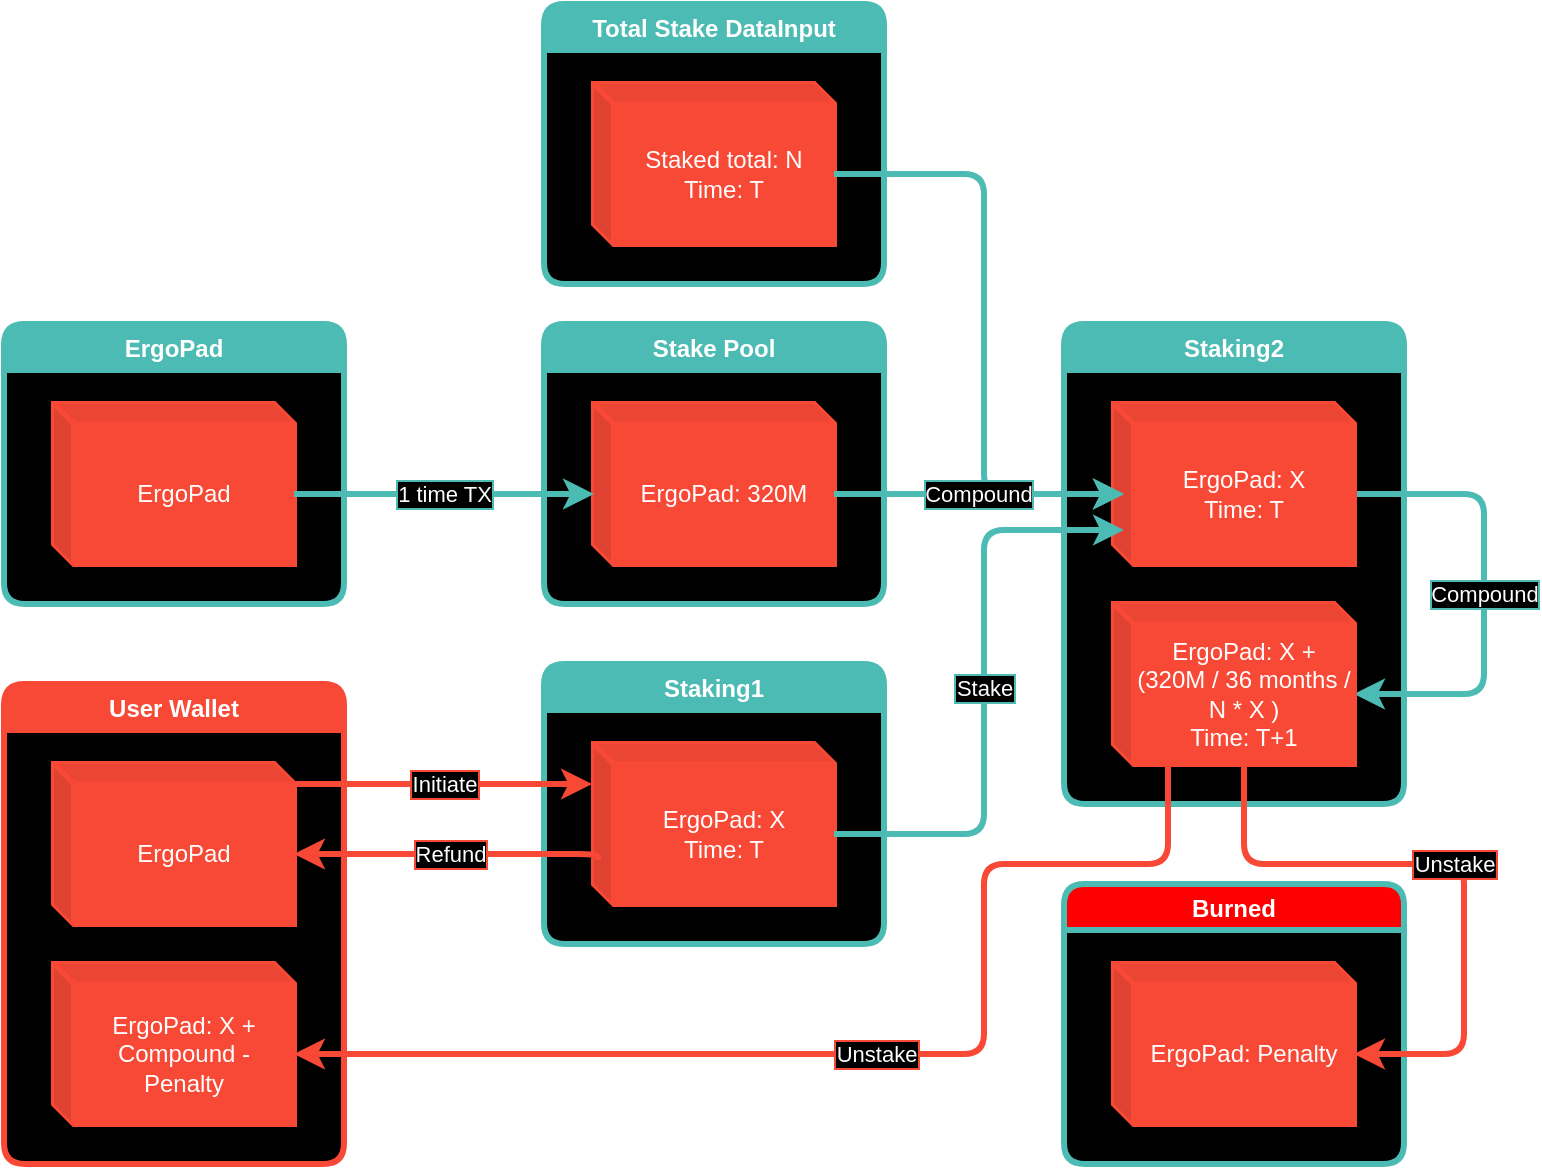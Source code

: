 <mxfile version="16.1.2" type="device"><diagram id="QOwcaWJ8UAR32Rd_rkUK" name="Page-1"><mxGraphModel dx="1102" dy="875" grid="1" gridSize="10" guides="1" tooltips="1" connect="1" arrows="1" fold="1" page="1" pageScale="1" pageWidth="850" pageHeight="1100" math="0" shadow="0"><root><mxCell id="0"/><mxCell id="1" parent="0"/><mxCell id="I0hiN1EPHC9cmtYxYzsP-1" value="User Wallet" style="swimlane;container=1;collapsible=0;fillColor=#F84936;swimlaneLine=1;rounded=1;swimlaneFillColor=#000000;fontColor=#FFFFFF;labelBorderColor=none;strokeColor=#F84936;strokeWidth=3;" parent="1" vertex="1"><mxGeometry x="70" y="350" width="170" height="240" as="geometry"/></mxCell><mxCell id="I0hiN1EPHC9cmtYxYzsP-4" value="ErgoPad" style="shape=cube;whiteSpace=wrap;html=1;boundedLbl=1;backgroundOutline=1;darkOpacity=0.05;darkOpacity2=0.1;rounded=1;labelBorderColor=none;fontColor=#FFFFFF;strokeColor=#F84936;strokeWidth=3;fillColor=#F84936;size=10;" parent="I0hiN1EPHC9cmtYxYzsP-1" vertex="1"><mxGeometry x="25" y="40" width="120" height="80" as="geometry"/></mxCell><mxCell id="1UDLFsFegCENMeIGpgEX-13" value="ErgoPad: X + Compound - Penalty" style="shape=cube;whiteSpace=wrap;html=1;boundedLbl=1;backgroundOutline=1;darkOpacity=0.05;darkOpacity2=0.1;rounded=1;labelBorderColor=none;fontColor=#FFFFFF;strokeColor=#F84936;strokeWidth=3;fillColor=#F84936;size=10;" vertex="1" parent="I0hiN1EPHC9cmtYxYzsP-1"><mxGeometry x="25" y="140" width="120" height="80" as="geometry"/></mxCell><mxCell id="I0hiN1EPHC9cmtYxYzsP-2" value="ErgoPad" style="swimlane;container=1;collapsible=0;fillColor=#4CBBB4;swimlaneLine=1;rounded=1;swimlaneFillColor=#000000;fontColor=#FFFFFF;labelBorderColor=none;strokeColor=#4CBBB4;strokeWidth=3;" parent="1" vertex="1"><mxGeometry x="70" y="170" width="170" height="140" as="geometry"/></mxCell><mxCell id="I0hiN1EPHC9cmtYxYzsP-6" value="ErgoPad" style="shape=cube;whiteSpace=wrap;html=1;boundedLbl=1;backgroundOutline=1;darkOpacity=0.05;darkOpacity2=0.1;rounded=1;labelBorderColor=none;fontColor=#FFFFFF;strokeColor=#F84936;strokeWidth=3;fillColor=#F84936;size=10;" parent="I0hiN1EPHC9cmtYxYzsP-2" vertex="1"><mxGeometry x="25" y="40" width="120" height="80" as="geometry"/></mxCell><mxCell id="I0hiN1EPHC9cmtYxYzsP-3" value="Staking1" style="swimlane;container=1;collapsible=0;fillColor=#4CBBB4;swimlaneLine=1;rounded=1;swimlaneFillColor=#000000;fontColor=#FFFFFF;labelBorderColor=none;strokeColor=#4CBBB4;strokeWidth=3;" parent="1" vertex="1"><mxGeometry x="340" y="340" width="170" height="140" as="geometry"/></mxCell><mxCell id="I0hiN1EPHC9cmtYxYzsP-5" value="ErgoPad: X&lt;br&gt;Time: T" style="shape=cube;whiteSpace=wrap;html=1;boundedLbl=1;backgroundOutline=1;darkOpacity=0.05;darkOpacity2=0.1;rounded=1;labelBorderColor=none;fontColor=#FFFFFF;strokeColor=#F84936;strokeWidth=3;fillColor=#F84936;size=10;" parent="I0hiN1EPHC9cmtYxYzsP-3" vertex="1"><mxGeometry x="25" y="40" width="120" height="80" as="geometry"/></mxCell><mxCell id="I0hiN1EPHC9cmtYxYzsP-9" value="Initiate" style="edgeStyle=orthogonalEdgeStyle;rounded=1;orthogonalLoop=1;jettySize=auto;exitX=0;exitY=0;exitDx=120;exitDy=10;exitPerimeter=0;fontColor=#FFFFFF;strokeWidth=3;strokeColor=#F84936;labelBackgroundColor=#000000;labelBorderColor=#F84936;spacing=2;html=1;spacingTop=0;" parent="1" source="I0hiN1EPHC9cmtYxYzsP-4" edge="1"><mxGeometry relative="1" as="geometry"><Array as="points"><mxPoint x="364" y="400"/></Array><mxPoint x="364" y="400" as="targetPoint"/></mxGeometry></mxCell><mxCell id="I0hiN1EPHC9cmtYxYzsP-15" value="Refund" style="edgeStyle=orthogonalEdgeStyle;rounded=1;orthogonalLoop=1;jettySize=auto;html=1;entryX=0;entryY=0;entryDx=120;entryDy=45;entryPerimeter=0;fontColor=#FFFFFF;strokeWidth=3;strokeColor=#F84936;labelBackgroundColor=#000000;labelBorderColor=#F84936;exitX=0.017;exitY=0.725;exitDx=0;exitDy=0;exitPerimeter=0;" parent="1" source="I0hiN1EPHC9cmtYxYzsP-5" target="I0hiN1EPHC9cmtYxYzsP-4" edge="1"><mxGeometry relative="1" as="geometry"><mxPoint x="360" y="435" as="sourcePoint"/><mxPoint x="749.04" y="310.0" as="targetPoint"/><Array as="points"><mxPoint x="367" y="435"/></Array></mxGeometry></mxCell><mxCell id="8tIXJ-7l0-ROnwXEZp2_-1" value="Staking2" style="swimlane;container=1;collapsible=0;fillColor=#4CBBB4;swimlaneLine=1;rounded=1;swimlaneFillColor=#000000;fontColor=#FFFFFF;labelBorderColor=none;strokeColor=#4CBBB4;strokeWidth=3;" parent="1" vertex="1"><mxGeometry x="600" y="170" width="170" height="240" as="geometry"/></mxCell><mxCell id="1UDLFsFegCENMeIGpgEX-12" value="Compound" style="edgeStyle=orthogonalEdgeStyle;rounded=1;orthogonalLoop=1;jettySize=auto;html=1;exitX=0;exitY=0;exitDx=120;exitDy=45;exitPerimeter=0;entryX=0;entryY=0;entryDx=120;entryDy=45;entryPerimeter=0;labelBackgroundColor=#000000;strokeColor=#4CBBB4;fontColor=#FFFFFF;labelBorderColor=#4CBBB4;strokeWidth=3;" edge="1" parent="8tIXJ-7l0-ROnwXEZp2_-1" source="8tIXJ-7l0-ROnwXEZp2_-2" target="1UDLFsFegCENMeIGpgEX-11"><mxGeometry relative="1" as="geometry"><Array as="points"><mxPoint x="210" y="85"/><mxPoint x="210" y="185"/></Array></mxGeometry></mxCell><mxCell id="8tIXJ-7l0-ROnwXEZp2_-2" value="ErgoPad: X&lt;br&gt;Time: T" style="shape=cube;whiteSpace=wrap;html=1;boundedLbl=1;backgroundOutline=1;darkOpacity=0.05;darkOpacity2=0.1;rounded=1;labelBorderColor=none;fontColor=#FFFFFF;strokeColor=#F84936;strokeWidth=3;fillColor=#F84936;size=10;" parent="8tIXJ-7l0-ROnwXEZp2_-1" vertex="1"><mxGeometry x="25" y="40" width="120" height="80" as="geometry"/></mxCell><mxCell id="1UDLFsFegCENMeIGpgEX-11" value="ErgoPad: X + (320M / 36 months / N * X )&lt;br&gt;Time: T+1" style="shape=cube;whiteSpace=wrap;html=1;boundedLbl=1;backgroundOutline=1;darkOpacity=0.05;darkOpacity2=0.1;rounded=1;labelBorderColor=none;fontColor=#FFFFFF;strokeColor=#F84936;strokeWidth=3;fillColor=#F84936;size=10;" vertex="1" parent="8tIXJ-7l0-ROnwXEZp2_-1"><mxGeometry x="25" y="140" width="120" height="80" as="geometry"/></mxCell><mxCell id="1UDLFsFegCENMeIGpgEX-1" value="Stake Pool" style="swimlane;container=1;collapsible=0;fillColor=#4CBBB4;swimlaneLine=1;rounded=1;swimlaneFillColor=#000000;fontColor=#FFFFFF;labelBorderColor=none;strokeColor=#4CBBB4;strokeWidth=3;" vertex="1" parent="1"><mxGeometry x="340" y="170" width="170" height="140" as="geometry"/></mxCell><mxCell id="1UDLFsFegCENMeIGpgEX-2" value="ErgoPad: 320M" style="shape=cube;whiteSpace=wrap;html=1;boundedLbl=1;backgroundOutline=1;darkOpacity=0.05;darkOpacity2=0.1;rounded=1;labelBorderColor=none;fontColor=#FFFFFF;strokeColor=#F84936;strokeWidth=3;fillColor=#F84936;size=10;" vertex="1" parent="1UDLFsFegCENMeIGpgEX-1"><mxGeometry x="25" y="40" width="120" height="80" as="geometry"/></mxCell><mxCell id="1UDLFsFegCENMeIGpgEX-4" value="1 time TX" style="edgeStyle=orthogonalEdgeStyle;rounded=1;orthogonalLoop=1;jettySize=auto;html=1;exitX=0;exitY=0;exitDx=120;exitDy=45;exitPerimeter=0;labelBackgroundColor=#000000;strokeColor=#4CBBB4;fontColor=#FFFFFF;labelBorderColor=#4CBBB4;strokeWidth=3;" edge="1" parent="1" source="I0hiN1EPHC9cmtYxYzsP-6"><mxGeometry relative="1" as="geometry"><mxPoint x="365" y="255" as="targetPoint"/><Array as="points"><mxPoint x="365" y="255"/></Array></mxGeometry></mxCell><mxCell id="1UDLFsFegCENMeIGpgEX-5" value="Stake" style="edgeStyle=orthogonalEdgeStyle;rounded=1;orthogonalLoop=1;jettySize=auto;html=1;exitX=0;exitY=0;exitDx=120;exitDy=45;exitPerimeter=0;labelBackgroundColor=#000000;strokeColor=#4CBBB4;fontColor=#FFFFFF;labelBorderColor=#4CBBB4;strokeWidth=3;" edge="1" parent="1" source="I0hiN1EPHC9cmtYxYzsP-5"><mxGeometry relative="1" as="geometry"><mxPoint x="630" y="273" as="targetPoint"/><Array as="points"><mxPoint x="560" y="425"/><mxPoint x="560" y="273"/></Array></mxGeometry></mxCell><mxCell id="1UDLFsFegCENMeIGpgEX-6" value="Total Stake DataInput" style="swimlane;container=1;collapsible=0;fillColor=#4CBBB4;swimlaneLine=1;rounded=1;swimlaneFillColor=#000000;fontColor=#FFFFFF;labelBorderColor=none;strokeColor=#4CBBB4;strokeWidth=3;" vertex="1" parent="1"><mxGeometry x="340" y="10" width="170" height="140" as="geometry"/></mxCell><mxCell id="1UDLFsFegCENMeIGpgEX-7" value="Staked total: N&lt;br&gt;Time: T" style="shape=cube;whiteSpace=wrap;html=1;boundedLbl=1;backgroundOutline=1;darkOpacity=0.05;darkOpacity2=0.1;rounded=1;labelBorderColor=none;fontColor=#FFFFFF;strokeColor=#F84936;strokeWidth=3;fillColor=#F84936;size=10;" vertex="1" parent="1UDLFsFegCENMeIGpgEX-6"><mxGeometry x="25" y="40" width="120" height="80" as="geometry"/></mxCell><mxCell id="1UDLFsFegCENMeIGpgEX-9" style="edgeStyle=orthogonalEdgeStyle;rounded=1;orthogonalLoop=1;jettySize=auto;html=1;exitX=0;exitY=0;exitDx=120;exitDy=45;exitPerimeter=0;labelBackgroundColor=#000000;strokeColor=#4CBBB4;fontColor=#FFFFFF;labelBorderColor=#4CBBB4;strokeWidth=3;" edge="1" parent="1" source="1UDLFsFegCENMeIGpgEX-7"><mxGeometry relative="1" as="geometry"><mxPoint x="630" y="255" as="targetPoint"/><Array as="points"><mxPoint x="560" y="95"/><mxPoint x="560" y="255"/></Array></mxGeometry></mxCell><mxCell id="1UDLFsFegCENMeIGpgEX-8" value="Compound" style="edgeStyle=orthogonalEdgeStyle;rounded=1;orthogonalLoop=1;jettySize=auto;html=1;exitX=0;exitY=0;exitDx=120;exitDy=45;exitPerimeter=0;entryX=0.042;entryY=0.563;entryDx=0;entryDy=0;entryPerimeter=0;labelBackgroundColor=#000000;strokeColor=#4CBBB4;fontColor=#FFFFFF;labelBorderColor=#4CBBB4;strokeWidth=3;" edge="1" parent="1" source="1UDLFsFegCENMeIGpgEX-2" target="8tIXJ-7l0-ROnwXEZp2_-2"><mxGeometry relative="1" as="geometry"/></mxCell><mxCell id="1UDLFsFegCENMeIGpgEX-14" value="Unstake" style="edgeStyle=orthogonalEdgeStyle;rounded=1;orthogonalLoop=1;jettySize=auto;html=1;exitX=0.225;exitY=1;exitDx=0;exitDy=0;exitPerimeter=0;entryX=0;entryY=0;entryDx=120;entryDy=45;entryPerimeter=0;labelBackgroundColor=#000000;strokeColor=#F84936;fontColor=#FFFFFF;strokeWidth=3;labelBorderColor=#F84936;" edge="1" parent="1" source="1UDLFsFegCENMeIGpgEX-11" target="1UDLFsFegCENMeIGpgEX-13"><mxGeometry relative="1" as="geometry"><Array as="points"><mxPoint x="652" y="440"/><mxPoint x="560" y="440"/><mxPoint x="560" y="535"/></Array></mxGeometry></mxCell><mxCell id="1UDLFsFegCENMeIGpgEX-15" value="Burned" style="swimlane;container=1;collapsible=0;fillColor=#FF0000;swimlaneLine=1;rounded=1;swimlaneFillColor=#000000;fontColor=#FFFFFF;labelBorderColor=none;strokeColor=#4CBBB4;strokeWidth=3;" vertex="1" parent="1"><mxGeometry x="600" y="450" width="170" height="140" as="geometry"/></mxCell><mxCell id="1UDLFsFegCENMeIGpgEX-17" value="ErgoPad: Penalty" style="shape=cube;whiteSpace=wrap;html=1;boundedLbl=1;backgroundOutline=1;darkOpacity=0.05;darkOpacity2=0.1;rounded=1;labelBorderColor=none;fontColor=#FFFFFF;strokeColor=#F84936;strokeWidth=3;fillColor=#F84936;size=10;" vertex="1" parent="1UDLFsFegCENMeIGpgEX-15"><mxGeometry x="25" y="40" width="120" height="80" as="geometry"/></mxCell><mxCell id="1UDLFsFegCENMeIGpgEX-19" value="Unstake" style="edgeStyle=orthogonalEdgeStyle;rounded=1;orthogonalLoop=1;jettySize=auto;html=1;exitX=0;exitY=0;exitDx=65;exitDy=80;exitPerimeter=0;entryX=0;entryY=0;entryDx=120;entryDy=45;entryPerimeter=0;labelBackgroundColor=#000000;strokeColor=#F84936;fontColor=#FFFFFF;strokeWidth=3;labelBorderColor=#F84936;" edge="1" parent="1" source="1UDLFsFegCENMeIGpgEX-11" target="1UDLFsFegCENMeIGpgEX-17"><mxGeometry relative="1" as="geometry"><Array as="points"><mxPoint x="690" y="440"/><mxPoint x="800" y="440"/><mxPoint x="800" y="535"/></Array></mxGeometry></mxCell></root></mxGraphModel></diagram></mxfile>